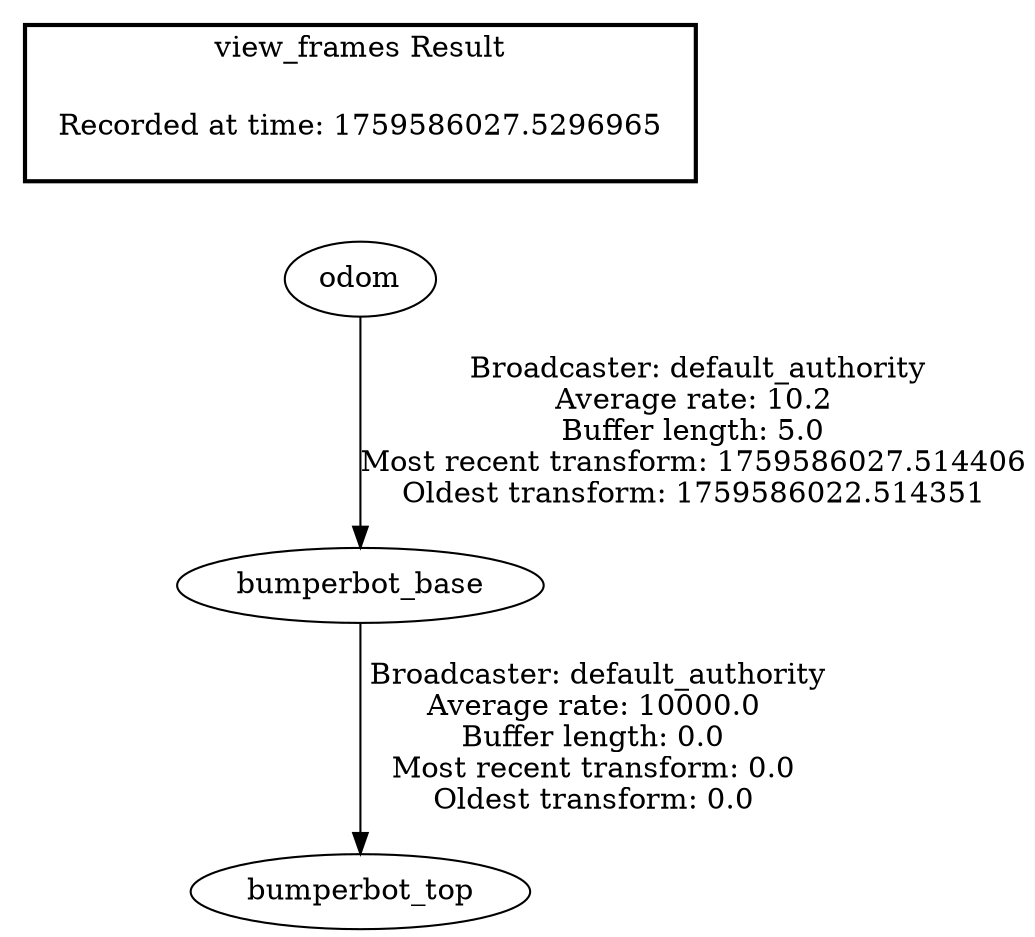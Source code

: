 digraph G {
"bumperbot_base" -> "bumperbot_top"[label=" Broadcaster: default_authority\nAverage rate: 10000.0\nBuffer length: 0.0\nMost recent transform: 0.0\nOldest transform: 0.0\n"];
"odom" -> "bumperbot_base"[label=" Broadcaster: default_authority\nAverage rate: 10.2\nBuffer length: 5.0\nMost recent transform: 1759586027.514406\nOldest transform: 1759586022.514351\n"];
edge [style=invis];
 subgraph cluster_legend { style=bold; color=black; label ="view_frames Result";
"Recorded at time: 1759586027.5296965"[ shape=plaintext ] ;
}->"odom";
}